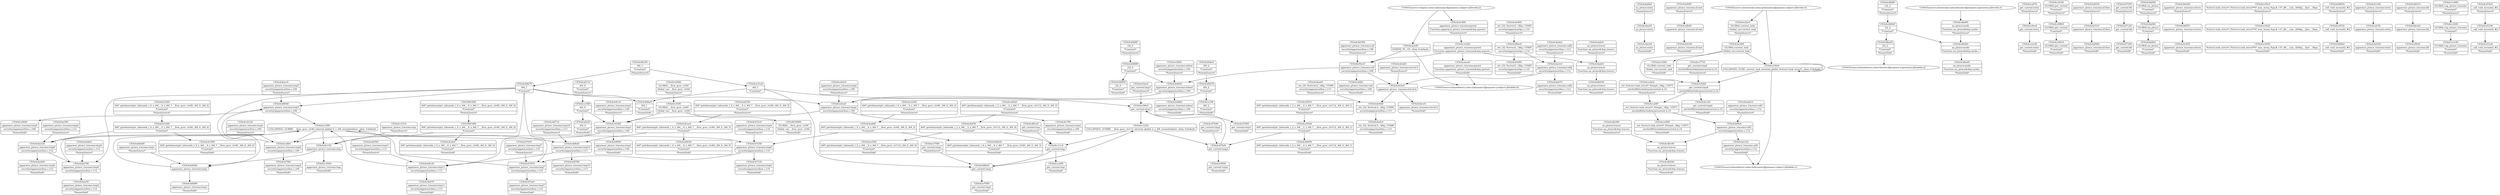 digraph {
	CE0x4cb80d0 [shape=record,shape=Mrecord,label="{CE0x4cb80d0|apparmor_ptrace_traceme:tmp5|security/apparmor/lsm.c,109}"]
	CE0x4cdaa50 [shape=record,shape=Mrecord,label="{CE0x4cdaa50|aa_ptrace:entry}"]
	CE0x4cba400 [shape=record,shape=Mrecord,label="{CE0x4cba400|apparmor_ptrace_traceme:tmp8|security/apparmor/lsm.c,112|*SummSink*}"]
	CE0x4cb4160 [shape=record,shape=Mrecord,label="{CE0x4cb4160|apparmor_ptrace_traceme:if.end|*SummSink*}"]
	CE0x4caee90 [shape=record,shape=Mrecord,label="{CE0x4caee90|VOIDTB_TE:_CE:_elem_0:default:}"]
	CE0x4cdb380 [shape=record,shape=Mrecord,label="{CE0x4cdb380|aa_ptrace:tracee|Function::aa_ptrace&Arg::tracee::|*SummSource*}"]
	CE0x4cdd190 [shape=record,shape=Mrecord,label="{CE0x4cdd190|i64*_getelementptr_inbounds_(_6_x_i64_,_6_x_i64_*___llvm_gcov_ctr40,_i64_0,_i64_5)|*Constant*|*SummSource*}"]
	CE0x4ce5260 [shape=record,shape=Mrecord,label="{CE0x4ce5260|get_current:tmp4|./arch/x86/include/asm/current.h,14}"]
	CE0x4cb72c0 [shape=record,shape=Mrecord,label="{CE0x4cb72c0|apparmor_ptrace_traceme:tmp6|security/apparmor/lsm.c,110|*SummSource*}"]
	CE0x4cb6050 [shape=record,shape=Mrecord,label="{CE0x4cb6050|i64*_getelementptr_inbounds_(_2_x_i64_,_2_x_i64_*___llvm_gcov_ctr112,_i64_0,_i64_1)|*Constant*|*SummSink*}"]
	CE0x4cdb8f0 [shape=record,shape=Mrecord,label="{CE0x4cdb8f0|i32_2|*Constant*|*SummSource*}"]
	CE0x4cc9ee0 [shape=record,shape=Mrecord,label="{CE0x4cc9ee0|get_current:entry}"]
	CE0x4cba790 [shape=record,shape=Mrecord,label="{CE0x4cba790|apparmor_ptrace_traceme:tmp9|security/apparmor/lsm.c,112}"]
	CE0x4ce7600 [shape=record,shape=Mrecord,label="{CE0x4ce7600|get_current:tmp1|*SummSink*}"]
	CE0x4cc9860 [shape=record,shape=Mrecord,label="{CE0x4cc9860|GLOBAL:get_current|*Constant*}"]
	CE0x4b30a10 [shape=record,shape=Mrecord,label="{CE0x4b30a10|apparmor_ptrace_traceme:call|security/apparmor/lsm.c,108}"]
	CE0x4cdba20 [shape=record,shape=Mrecord,label="{CE0x4cdba20|i32_2|*Constant*|*SummSink*}"]
	CE0x4cbc510 [shape=record,shape=Mrecord,label="{CE0x4cbc510|apparmor_ptrace_traceme:if.then}"]
	CE0x4ccb120 [shape=record,shape=Mrecord,label="{CE0x4ccb120|apparmor_ptrace_traceme:tmp4|security/apparmor/lsm.c,109|*SummSource*}"]
	CE0x4cde670 [shape=record,shape=Mrecord,label="{CE0x4cde670|apparmor_ptrace_traceme:tmp11|security/apparmor/lsm.c,113|*SummSink*}"]
	CE0x4cdd430 [shape=record,shape=Mrecord,label="{CE0x4cdd430|i64*_getelementptr_inbounds_(_6_x_i64_,_6_x_i64_*___llvm_gcov_ctr40,_i64_0,_i64_5)|*Constant*|*SummSink*}"]
	CE0x4ccbf20 [shape=record,shape=Mrecord,label="{CE0x4ccbf20|apparmor_ptrace_traceme:call|security/apparmor/lsm.c,108|*SummSink*}"]
	CE0x4ccc540 [shape=record,shape=Mrecord,label="{CE0x4ccc540|i64_0|*Constant*}"]
	CE0x4cd7250 [shape=record,shape=Mrecord,label="{CE0x4cd7250|get_current:bb|*SummSource*}"]
	CE0x4cb6d20 [shape=record,shape=Mrecord,label="{CE0x4cb6d20|apparmor_ptrace_traceme:tmp1}"]
	CE0x4cda8e0 [shape=record,shape=Mrecord,label="{CE0x4cda8e0|GLOBAL:aa_ptrace|*Constant*|*SummSink*}"]
	CE0x4cb9fa0 [shape=record,shape=Mrecord,label="{CE0x4cb9fa0|apparmor_ptrace_traceme:call1|security/apparmor/lsm.c,112}"]
	CE0x4cca070 [shape=record,shape=Mrecord,label="{CE0x4cca070|get_current:entry|*SummSource*}"]
	CE0x4cbc450 [shape=record,shape=Mrecord,label="{CE0x4cbc450|apparmor_ptrace_traceme:return|*SummSink*}"]
	CE0x4cbcc30 [shape=record,shape=Mrecord,label="{CE0x4cbcc30|get_current:tmp4|./arch/x86/include/asm/current.h,14|*SummSink*}"]
	CE0x4ce3650 [shape=record,shape=Mrecord,label="{CE0x4ce3650|%struct.task_struct*_(%struct.task_struct**)*_asm_movq_%gs:$_1:P_,$0_,_r,im,_dirflag_,_fpsr_,_flags_|*SummSink*}"]
	CE0x4cdbd90 [shape=record,shape=Mrecord,label="{CE0x4cdbd90|aa_ptrace:mode|Function::aa_ptrace&Arg::mode::|*SummSource*}"]
	CE0x4cddc30 [shape=record,shape=Mrecord,label="{CE0x4cddc30|apparmor_ptrace_traceme:tmp11|security/apparmor/lsm.c,113}"]
	CE0x4cb6850 [shape=record,shape=Mrecord,label="{CE0x4cb6850|i32_0|*Constant*|*SummSink*}"]
	CE0x4ce32c0 [shape=record,shape=Mrecord,label="{CE0x4ce32c0|GLOBAL:current_task|Global_var:current_task|*SummSource*}"]
	CE0x4cdb030 [shape=record,shape=Mrecord,label="{CE0x4cdb030|aa_ptrace:tracer|Function::aa_ptrace&Arg::tracer::|*SummSink*}"]
	CE0x4cc11c0 [shape=record,shape=Mrecord,label="{CE0x4cc11c0|get_current:tmp}"]
	CE0x4cb48b0 [shape=record,shape=Mrecord,label="{CE0x4cb48b0|apparmor_ptrace_traceme:tobool|security/apparmor/lsm.c,109|*SummSink*}"]
	CE0x4cc0380 [shape=record,shape=Mrecord,label="{CE0x4cc0380|apparmor_ptrace_traceme:tmp3|security/apparmor/lsm.c,109}"]
	CE0x4cd7b90 [shape=record,shape=Mrecord,label="{CE0x4cd7b90|get_current:tmp2|*SummSource*}"]
	CE0x4cb4920 [shape=record,shape=Mrecord,label="{CE0x4cb4920|apparmor_ptrace_traceme:tobool|security/apparmor/lsm.c,109}"]
	CE0x4cb8270 [shape=record,shape=Mrecord,label="{CE0x4cb8270|i64_2|*Constant*}"]
	CE0x4cda640 [shape=record,shape=Mrecord,label="{CE0x4cda640|GLOBAL:aa_ptrace|*Constant*|*SummSource*}"]
	CE0x4cdedc0 [shape=record,shape=Mrecord,label="{CE0x4cdedc0|_ret_i32_%retval.0,_!dbg_!15480|security/apparmor/lsm.c,113|*SummSink*}"]
	CE0x4cca1d0 [shape=record,shape=Mrecord,label="{CE0x4cca1d0|get_current:entry|*SummSink*}"]
	CE0x4cda3c0 [shape=record,shape=Mrecord,label="{CE0x4cda3c0|apparmor_ptrace_traceme:call2|security/apparmor/lsm.c,112}"]
	CE0x4cd7120 [shape=record,shape=Mrecord,label="{CE0x4cd7120|get_current:bb}"]
	CE0x4cc6920 [shape=record,shape=Mrecord,label="{CE0x4cc6920|i64*_getelementptr_inbounds_(_2_x_i64_,_2_x_i64_*___llvm_gcov_ctr112,_i64_0,_i64_0)|*Constant*|*SummSource*}"]
	CE0x4cb88a0 [shape=record,shape=Mrecord,label="{CE0x4cb88a0|_call_void_mcount()_#2|*SummSink*}"]
	CE0x4cc0530 [shape=record,shape=Mrecord,label="{CE0x4cc0530|_call_void_mcount()_#2}"]
	CE0x4ce5ac0 [shape=record,shape=Mrecord,label="{CE0x4ce5ac0|get_current:tmp3|*SummSource*}"]
	CE0x4cbc0e0 [shape=record,shape=Mrecord,label="{CE0x4cbc0e0|i64*_getelementptr_inbounds_(_6_x_i64_,_6_x_i64_*___llvm_gcov_ctr40,_i64_0,_i64_0)|*Constant*|*SummSink*}"]
	CE0x4ce36e0 [shape=record,shape=Mrecord,label="{CE0x4ce36e0|COLLAPSED:_GCRE_current_task_external_global_%struct.task_struct*:_elem_0:default:}"]
	CE0x4cb1c60 [shape=record,shape=Mrecord,label="{CE0x4cb1c60|apparmor_ptrace_traceme:entry|*SummSource*}"]
	CE0x4cca2e0 [shape=record,shape=Mrecord,label="{CE0x4cca2e0|_ret_%struct.task_struct*_%tmp4,_!dbg_!15471|./arch/x86/include/asm/current.h,14|*SummSource*}"]
	CE0x4cbb3a0 [shape=record,shape=Mrecord,label="{CE0x4cbb3a0|apparmor_ptrace_traceme:bb}"]
	CE0x4cde9d0 [shape=record,shape=Mrecord,label="{CE0x4cde9d0|_ret_i32_%retval.0,_!dbg_!15480|security/apparmor/lsm.c,113}"]
	CE0x4cb29d0 [shape=record,shape=Mrecord,label="{CE0x4cb29d0|apparmor_ptrace_traceme:if.then|*SummSink*}"]
	CE0x4cb9850 [shape=record,shape=Mrecord,label="{CE0x4cb9850|apparmor_ptrace_traceme:tmp3|security/apparmor/lsm.c,109|*SummSink*}"]
	CE0x4cc3500 [shape=record,shape=Mrecord,label="{CE0x4cc3500|apparmor_ptrace_traceme:tmp|*SummSink*}"]
	CE0x4cdcec0 [shape=record,shape=Mrecord,label="{CE0x4cdcec0|apparmor_ptrace_traceme:retval.0|*SummSink*}"]
	"CONST[source:0(mediator),value:2(dynamic)][purpose:{subject}][SnkIdx:0]"
	CE0x4c1e080 [shape=record,shape=Mrecord,label="{CE0x4c1e080|GLOBAL:cap_ptrace_traceme|*Constant*|*SummSource*}"]
	CE0x4cb6b70 [shape=record,shape=Mrecord,label="{CE0x4cb6b70|i64_1|*Constant*}"]
	CE0x4cb6d90 [shape=record,shape=Mrecord,label="{CE0x4cb6d90|apparmor_ptrace_traceme:tmp1|*SummSink*}"]
	CE0x4ce3360 [shape=record,shape=Mrecord,label="{CE0x4ce3360|GLOBAL:current_task|Global_var:current_task|*SummSink*}"]
	CE0x4cbc790 [shape=record,shape=Mrecord,label="{CE0x4cbc790|apparmor_ptrace_traceme:tmp2|security/apparmor/lsm.c,109|*SummSink*}"]
	"CONST[source:0(mediator),value:0(static)][purpose:{operation}][SnkIdx:2]"
	CE0x4cb6be0 [shape=record,shape=Mrecord,label="{CE0x4cb6be0|i64_1|*Constant*|*SummSink*}"]
	CE0x4cd7dc0 [shape=record,shape=Mrecord,label="{CE0x4cd7dc0|_call_void_mcount()_#2|*SummSource*}"]
	CE0x4c1e220 [shape=record,shape=Mrecord,label="{CE0x4c1e220|apparmor_ptrace_traceme:parent|Function::apparmor_ptrace_traceme&Arg::parent::}"]
	CE0x4cbb4d0 [shape=record,shape=Mrecord,label="{CE0x4cbb4d0|apparmor_ptrace_traceme:tmp1|*SummSource*}"]
	CE0x4cb7f60 [shape=record,shape=Mrecord,label="{CE0x4cb7f60|apparmor_ptrace_traceme:tmp4|security/apparmor/lsm.c,109|*SummSink*}"]
	CE0x4cb1800 [shape=record,shape=Mrecord,label="{CE0x4cb1800|i64*_getelementptr_inbounds_(_6_x_i64_,_6_x_i64_*___llvm_gcov_ctr40,_i64_0,_i64_4)|*Constant*|*SummSink*}"]
	CE0x4cdbd20 [shape=record,shape=Mrecord,label="{CE0x4cdbd20|aa_ptrace:mode|Function::aa_ptrace&Arg::mode::}"]
	CE0x4caf220 [shape=record,shape=Mrecord,label="{CE0x4caf220|i64_0|*Constant*|*SummSink*}"]
	CE0x4ccafb0 [shape=record,shape=Mrecord,label="{CE0x4ccafb0|apparmor_ptrace_traceme:tmp4|security/apparmor/lsm.c,109}"]
	CE0x4cb40f0 [shape=record,shape=Mrecord,label="{CE0x4cb40f0|apparmor_ptrace_traceme:if.end|*SummSource*}"]
	CE0x4cba010 [shape=record,shape=Mrecord,label="{CE0x4cba010|apparmor_ptrace_traceme:call1|security/apparmor/lsm.c,112|*SummSource*}"]
	CE0x4cdbbc0 [shape=record,shape=Mrecord,label="{CE0x4cdbbc0|_ret_i32_%error.0,_!dbg_!15485|security/apparmor/ipc.c,110}"]
	CE0x4cdb540 [shape=record,shape=Mrecord,label="{CE0x4cdb540|aa_ptrace:tracee|Function::aa_ptrace&Arg::tracee::|*SummSink*}"]
	CE0x4cb5f10 [shape=record,shape=Mrecord,label="{CE0x4cb5f10|i64*_getelementptr_inbounds_(_2_x_i64_,_2_x_i64_*___llvm_gcov_ctr112,_i64_0,_i64_1)|*Constant*|*SummSource*}"]
	CE0x4cb2520 [shape=record,shape=Mrecord,label="{CE0x4cb2520|apparmor_ptrace_traceme:entry|*SummSink*}"]
	CE0x4cb1540 [shape=record,shape=Mrecord,label="{CE0x4cb1540|i64*_getelementptr_inbounds_(_6_x_i64_,_6_x_i64_*___llvm_gcov_ctr40,_i64_0,_i64_4)|*Constant*|*SummSource*}"]
	CE0x4cdafc0 [shape=record,shape=Mrecord,label="{CE0x4cdafc0|aa_ptrace:tracer|Function::aa_ptrace&Arg::tracer::|*SummSource*}"]
	"CONST[source:2(external),value:2(dynamic)][purpose:{object}][SrcIdx:4]"
	CE0x4cc0f20 [shape=record,shape=Mrecord,label="{CE0x4cc0f20|apparmor_ptrace_traceme:tobool|security/apparmor/lsm.c,109|*SummSource*}"]
	CE0x4caf110 [shape=record,shape=Mrecord,label="{CE0x4caf110|i64_0|*Constant*|*SummSource*}"]
	CE0x4cb7870 [shape=record,shape=Mrecord,label="{CE0x4cb7870|apparmor_ptrace_traceme:tmp7|security/apparmor/lsm.c,110}"]
	CE0x4cb6f70 [shape=record,shape=Mrecord,label="{CE0x4cb6f70|apparmor_ptrace_traceme:return}"]
	CE0x4cde500 [shape=record,shape=Mrecord,label="{CE0x4cde500|apparmor_ptrace_traceme:tmp11|security/apparmor/lsm.c,113|*SummSource*}"]
	CE0x4cb7330 [shape=record,shape=Mrecord,label="{CE0x4cb7330|apparmor_ptrace_traceme:tmp6|security/apparmor/lsm.c,110|*SummSink*}"]
	CE0x4cda470 [shape=record,shape=Mrecord,label="{CE0x4cda470|apparmor_ptrace_traceme:call2|security/apparmor/lsm.c,112|*SummSink*}"]
	CE0x4cdb6e0 [shape=record,shape=Mrecord,label="{CE0x4cdb6e0|i32_2|*Constant*}"]
	CE0x4cb82e0 [shape=record,shape=Mrecord,label="{CE0x4cb82e0|i64_2|*Constant*|*SummSource*}"]
	CE0x4ce58e0 [shape=record,shape=Mrecord,label="{CE0x4ce58e0|get_current:tmp3}"]
	CE0x4cbc150 [shape=record,shape=Mrecord,label="{CE0x4cbc150|apparmor_ptrace_traceme:tmp}"]
	CE0x4cba8a0 [shape=record,shape=Mrecord,label="{CE0x4cba8a0|apparmor_ptrace_traceme:tmp9|security/apparmor/lsm.c,112|*SummSource*}"]
	CE0x4cb7ae0 [shape=record,shape=Mrecord,label="{CE0x4cb7ae0|apparmor_ptrace_traceme:tmp7|security/apparmor/lsm.c,110|*SummSink*}"]
	CE0x4cbc580 [shape=record,shape=Mrecord,label="{CE0x4cbc580|apparmor_ptrace_traceme:parent|Function::apparmor_ptrace_traceme&Arg::parent::|*SummSource*}"]
	CE0x4cd7d00 [shape=record,shape=Mrecord,label="{CE0x4cd7d00|get_current:tmp3|*SummSink*}"]
	CE0x4cb4c10 [shape=record,shape=Mrecord,label="{CE0x4cb4c10|apparmor_ptrace_traceme:tmp3|security/apparmor/lsm.c,109|*SummSource*}"]
	CE0x4ce3420 [shape=record,shape=Mrecord,label="{CE0x4ce3420|%struct.task_struct*_(%struct.task_struct**)*_asm_movq_%gs:$_1:P_,$0_,_r,im,_dirflag_,_fpsr_,_flags_}"]
	CE0x4ccbca0 [shape=record,shape=Mrecord,label="{CE0x4ccbca0|apparmor_ptrace_traceme:tmp2|security/apparmor/lsm.c,109}"]
	CE0x4cdc990 [shape=record,shape=Mrecord,label="{CE0x4cdc990|_ret_i32_%error.0,_!dbg_!15485|security/apparmor/ipc.c,110|*SummSink*}"]
	CE0x4cd73d0 [shape=record,shape=Mrecord,label="{CE0x4cd73d0|get_current:bb|*SummSink*}"]
	CE0x4cc9d10 [shape=record,shape=Mrecord,label="{CE0x4cc9d10|GLOBAL:get_current|*Constant*|*SummSink*}"]
	CE0x4cdc060 [shape=record,shape=Mrecord,label="{CE0x4cdc060|_ret_i32_%error.0,_!dbg_!15485|security/apparmor/ipc.c,110|*SummSource*}"]
	CE0x4cba390 [shape=record,shape=Mrecord,label="{CE0x4cba390|apparmor_ptrace_traceme:tmp8|security/apparmor/lsm.c,112|*SummSource*}"]
	CE0x4cb6c50 [shape=record,shape=Mrecord,label="{CE0x4cb6c50|i64_1|*Constant*|*SummSource*}"]
	CE0x4cba120 [shape=record,shape=Mrecord,label="{CE0x4cba120|apparmor_ptrace_traceme:call1|security/apparmor/lsm.c,112|*SummSink*}"]
	CE0x4cbcd00 [shape=record,shape=Mrecord,label="{CE0x4cbcd00|GLOBAL:current_task|Global_var:current_task}"]
	"CONST[source:2(external),value:0(static)][purpose:{operation}][SrcIdx:3]"
	CE0x4cca590 [shape=record,shape=Mrecord,label="{CE0x4cca590|_ret_%struct.task_struct*_%tmp4,_!dbg_!15471|./arch/x86/include/asm/current.h,14|*SummSink*}"]
	CE0x4cdd710 [shape=record,shape=Mrecord,label="{CE0x4cdd710|apparmor_ptrace_traceme:tmp10|security/apparmor/lsm.c,113|*SummSource*}"]
	CE0x4cc1230 [shape=record,shape=Mrecord,label="{CE0x4cc1230|COLLAPSED:_GCMRE___llvm_gcov_ctr112_internal_global_2_x_i64_zeroinitializer:_elem_0:default:}"]
	CE0x4ce7590 [shape=record,shape=Mrecord,label="{CE0x4ce7590|get_current:tmp1|*SummSource*}"]
	CE0x4cb6680 [shape=record,shape=Mrecord,label="{CE0x4cb6680|i32_0|*Constant*}"]
	CE0x4b30890 [shape=record,shape=Mrecord,label="{CE0x4b30890|GLOBAL:__llvm_gcov_ctr40|Global_var:__llvm_gcov_ctr40|*SummSink*}"]
	CE0x4cb2930 [shape=record,shape=Mrecord,label="{CE0x4cb2930|apparmor_ptrace_traceme:if.then|*SummSource*}"]
	CE0x4cda6b0 [shape=record,shape=Mrecord,label="{CE0x4cda6b0|GLOBAL:aa_ptrace|*Constant*}"]
	CE0x4cdadc0 [shape=record,shape=Mrecord,label="{CE0x4cdadc0|aa_ptrace:tracer|Function::aa_ptrace&Arg::tracer::}"]
	CE0x4cb14d0 [shape=record,shape=Mrecord,label="{CE0x4cb14d0|i64*_getelementptr_inbounds_(_6_x_i64_,_6_x_i64_*___llvm_gcov_ctr40,_i64_0,_i64_4)|*Constant*}"]
	CE0x4cbadd0 [shape=record,shape=Mrecord,label="{CE0x4cbadd0|i64*_getelementptr_inbounds_(_6_x_i64_,_6_x_i64_*___llvm_gcov_ctr40,_i64_0,_i64_3)|*Constant*}"]
	CE0x4cbb240 [shape=record,shape=Mrecord,label="{CE0x4cbb240|apparmor_ptrace_traceme:return|*SummSource*}"]
	CE0x4cb8830 [shape=record,shape=Mrecord,label="{CE0x4cb8830|_call_void_mcount()_#2|*SummSource*}"]
	CE0x4ce56d0 [shape=record,shape=Mrecord,label="{CE0x4ce56d0|i64*_getelementptr_inbounds_(_2_x_i64_,_2_x_i64_*___llvm_gcov_ctr112,_i64_0,_i64_1)|*Constant*}"]
	CE0x4cdd6a0 [shape=record,shape=Mrecord,label="{CE0x4cdd6a0|apparmor_ptrace_traceme:tmp10|security/apparmor/lsm.c,113}"]
	CE0x4cdbe60 [shape=record,shape=Mrecord,label="{CE0x4cdbe60|aa_ptrace:mode|Function::aa_ptrace&Arg::mode::|*SummSink*}"]
	CE0x4cd81a0 [shape=record,shape=Mrecord,label="{CE0x4cd81a0|get_current:tmp|*SummSource*}"]
	CE0x4cdacb0 [shape=record,shape=Mrecord,label="{CE0x4cdacb0|aa_ptrace:entry|*SummSink*}"]
	CE0x4ccc600 [shape=record,shape=Mrecord,label="{CE0x4ccc600|GLOBAL:cap_ptrace_traceme|*Constant*}"]
	CE0x4ccc3f0 [shape=record,shape=Mrecord,label="{CE0x4ccc3f0|i64_2|*Constant*|*SummSink*}"]
	CE0x4cdcbc0 [shape=record,shape=Mrecord,label="{CE0x4cdcbc0|apparmor_ptrace_traceme:retval.0}"]
	CE0x4cdcd20 [shape=record,shape=Mrecord,label="{CE0x4cdcd20|apparmor_ptrace_traceme:retval.0|*SummSource*}"]
	CE0x4cb7930 [shape=record,shape=Mrecord,label="{CE0x4cb7930|apparmor_ptrace_traceme:tmp7|security/apparmor/lsm.c,110|*SummSource*}"]
	CE0x4cdea40 [shape=record,shape=Mrecord,label="{CE0x4cdea40|_ret_i32_%retval.0,_!dbg_!15480|security/apparmor/lsm.c,113|*SummSource*}"]
	CE0x4cbacc0 [shape=record,shape=Mrecord,label="{CE0x4cbacc0|apparmor_ptrace_traceme:tmp5|security/apparmor/lsm.c,109|*SummSource*}"]
	CE0x4cd8be0 [shape=record,shape=Mrecord,label="{CE0x4cd8be0|get_current:tmp1}"]
	CE0x4cafb90 [shape=record,shape=Mrecord,label="{CE0x4cafb90|apparmor_ptrace_traceme:if.end}"]
	CE0x4caeca0 [shape=record,shape=Mrecord,label="{CE0x4caeca0|apparmor_ptrace_traceme:parent|Function::apparmor_ptrace_traceme&Arg::parent::|*SummSink*}"]
	CE0x4cdb100 [shape=record,shape=Mrecord,label="{CE0x4cdb100|aa_ptrace:tracee|Function::aa_ptrace&Arg::tracee::}"]
	CE0x4ce5100 [shape=record,shape=Mrecord,label="{CE0x4ce5100|_call_void_mcount()_#2}"]
	CE0x4cb66f0 [shape=record,shape=Mrecord,label="{CE0x4cb66f0|i32_0|*Constant*|*SummSource*}"]
	CE0x4cba320 [shape=record,shape=Mrecord,label="{CE0x4cba320|apparmor_ptrace_traceme:tmp8|security/apparmor/lsm.c,112}"]
	CE0x4cda4e0 [shape=record,shape=Mrecord,label="{CE0x4cda4e0|apparmor_ptrace_traceme:call2|security/apparmor/lsm.c,112|*SummSource*}"]
	CE0x4cd7b20 [shape=record,shape=Mrecord,label="{CE0x4cd7b20|get_current:tmp2}"]
	CE0x4cc0b90 [shape=record,shape=Mrecord,label="{CE0x4cc0b90|apparmor_ptrace_traceme:tmp5|security/apparmor/lsm.c,109|*SummSink*}"]
	CE0x5843f20 [shape=record,shape=Mrecord,label="{CE0x5843f20|i64*_getelementptr_inbounds_(_6_x_i64_,_6_x_i64_*___llvm_gcov_ctr40,_i64_0,_i64_0)|*Constant*|*SummSource*}"]
	CE0x4cc0c90 [shape=record,shape=Mrecord,label="{CE0x4cc0c90|i64*_getelementptr_inbounds_(_6_x_i64_,_6_x_i64_*___llvm_gcov_ctr40,_i64_0,_i64_3)|*Constant*|*SummSource*}"]
	CE0x4cca4f0 [shape=record,shape=Mrecord,label="{CE0x4cca4f0|_ret_%struct.task_struct*_%tmp4,_!dbg_!15471|./arch/x86/include/asm/current.h,14}"]
	CE0x5843df0 [shape=record,shape=Mrecord,label="{CE0x5843df0|i64*_getelementptr_inbounds_(_6_x_i64_,_6_x_i64_*___llvm_gcov_ctr40,_i64_0,_i64_0)|*Constant*}"]
	CE0x4cec500 [shape=record,shape=Mrecord,label="{CE0x4cec500|i64*_getelementptr_inbounds_(_2_x_i64_,_2_x_i64_*___llvm_gcov_ctr112,_i64_0,_i64_0)|*Constant*|*SummSink*}"]
	CE0x4cb7250 [shape=record,shape=Mrecord,label="{CE0x4cb7250|apparmor_ptrace_traceme:tmp6|security/apparmor/lsm.c,110}"]
	CE0x4cafb20 [shape=record,shape=Mrecord,label="{CE0x4cafb20|apparmor_ptrace_traceme:bb|*SummSink*}"]
	CE0x4cdef30 [shape=record,shape=Mrecord,label="{CE0x4cdef30|i64*_getelementptr_inbounds_(_2_x_i64_,_2_x_i64_*___llvm_gcov_ctr112,_i64_0,_i64_0)|*Constant*}"]
	CE0x4ce5850 [shape=record,shape=Mrecord,label="{CE0x4ce5850|get_current:tmp2|*SummSink*}"]
	CE0x4ce35c0 [shape=record,shape=Mrecord,label="{CE0x4ce35c0|%struct.task_struct*_(%struct.task_struct**)*_asm_movq_%gs:$_1:P_,$0_,_r,im,_dirflag_,_fpsr_,_flags_|*SummSource*}"]
	"CONST[source:1(input),value:2(dynamic)][purpose:{subject}][SrcIdx:2]"
	CE0x4cbb410 [shape=record,shape=Mrecord,label="{CE0x4cbb410|apparmor_ptrace_traceme:bb|*SummSource*}"]
	CE0x4ccbd10 [shape=record,shape=Mrecord,label="{CE0x4ccbd10|apparmor_ptrace_traceme:tmp2|security/apparmor/lsm.c,109|*SummSource*}"]
	CE0x4cc03f0 [shape=record,shape=Mrecord,label="{CE0x4cc03f0|GLOBAL:__llvm_gcov_ctr40|Global_var:__llvm_gcov_ctr40}"]
	CE0x4cc9c50 [shape=record,shape=Mrecord,label="{CE0x4cc9c50|GLOBAL:get_current|*Constant*|*SummSource*}"]
	CE0x4c1e140 [shape=record,shape=Mrecord,label="{CE0x4c1e140|GLOBAL:cap_ptrace_traceme|*Constant*|*SummSink*}"]
	CE0x4ccc290 [shape=record,shape=Mrecord,label="{CE0x4ccc290|get_current:tmp|*SummSink*}"]
	CE0x4ce7730 [shape=record,shape=Mrecord,label="{CE0x4ce7730|get_current:tmp4|./arch/x86/include/asm/current.h,14|*SummSource*}"]
	CE0x4cc3310 [shape=record,shape=Mrecord,label="{CE0x4cc3310|apparmor_ptrace_traceme:tmp|*SummSource*}"]
	CE0x4cb6390 [shape=record,shape=Mrecord,label="{CE0x4cb6390|apparmor_ptrace_traceme:call|security/apparmor/lsm.c,108|*SummSource*}"]
	CE0x4cc0460 [shape=record,shape=Mrecord,label="{CE0x4cc0460|GLOBAL:__llvm_gcov_ctr40|Global_var:__llvm_gcov_ctr40|*SummSource*}"]
	CE0x4ce51a0 [shape=record,shape=Mrecord,label="{CE0x4ce51a0|_call_void_mcount()_#2|*SummSink*}"]
	CE0x4cdcac0 [shape=record,shape=Mrecord,label="{CE0x4cdcac0|i64*_getelementptr_inbounds_(_6_x_i64_,_6_x_i64_*___llvm_gcov_ctr40,_i64_0,_i64_5)|*Constant*}"]
	CE0x4cc3380 [shape=record,shape=Mrecord,label="{CE0x4cc3380|COLLAPSED:_GCMRE___llvm_gcov_ctr40_internal_global_6_x_i64_zeroinitializer:_elem_0:default:}"]
	CE0x4cbaa50 [shape=record,shape=Mrecord,label="{CE0x4cbaa50|apparmor_ptrace_traceme:tmp9|security/apparmor/lsm.c,112|*SummSink*}"]
	CE0x4cb8e20 [shape=record,shape=Mrecord,label="{CE0x4cb8e20|i64*_getelementptr_inbounds_(_6_x_i64_,_6_x_i64_*___llvm_gcov_ctr40,_i64_0,_i64_3)|*Constant*|*SummSink*}"]
	CE0x4cdabb0 [shape=record,shape=Mrecord,label="{CE0x4cdabb0|aa_ptrace:entry|*SummSource*}"]
	"CONST[source:0(mediator),value:2(dynamic)][purpose:{object}][SnkIdx:1]"
	CE0x4cafc50 [shape=record,shape=Mrecord,label="{CE0x4cafc50|apparmor_ptrace_traceme:entry}"]
	CE0x4ce31a0 [shape=record,shape=Mrecord,label="{CE0x4ce31a0|i64_1|*Constant*}"]
	CE0x4cdd780 [shape=record,shape=Mrecord,label="{CE0x4cdd780|apparmor_ptrace_traceme:tmp10|security/apparmor/lsm.c,113|*SummSink*}"]
	CE0x4ce7730 -> CE0x4ce5260
	CE0x4ce36e0 -> CE0x4ce5260
	"CONST[source:2(external),value:2(dynamic)][purpose:{object}][SrcIdx:4]" -> CE0x4ce32c0
	CE0x5843df0 -> CE0x4cbc0e0
	CE0x4cbc150 -> CE0x4cc3500
	CE0x4caeca0 -> "CONST[source:0(mediator),value:2(dynamic)][purpose:{subject}][SnkIdx:0]"
	CE0x4cdd6a0 -> CE0x4cddc30
	CE0x4cdb8f0 -> CE0x4cdb6e0
	CE0x4cdadc0 -> CE0x4cdb030
	CE0x4cb6c50 -> CE0x4ce31a0
	CE0x4cb5f10 -> CE0x4ce56d0
	CE0x4ce31a0 -> CE0x4ce58e0
	CE0x4ce36e0 -> CE0x4ce36e0
	CE0x4cc11c0 -> CE0x4cd8be0
	CE0x4cb6680 -> CE0x4cb6850
	CE0x4ce56d0 -> CE0x4cb6050
	CE0x4cb4c10 -> CE0x4cc0380
	CE0x4cc9860 -> CE0x4cc9d10
	CE0x4ccc540 -> CE0x4cc0380
	CE0x4ce7590 -> CE0x4cd8be0
	CE0x4cdbbc0 -> CE0x4cda3c0
	CE0x4cdcbc0 -> CE0x4cdcec0
	CE0x5843df0 -> CE0x4cbc150
	CE0x4cde500 -> CE0x4cddc30
	CE0x4cc03f0 -> CE0x4b30890
	CE0x4cdaa50 -> CE0x4cdacb0
	CE0x4cb8270 -> CE0x4ccbca0
	CE0x4cb6f70 -> CE0x4cbc450
	CE0x4cb8830 -> CE0x4cc0530
	CE0x4cda3c0 -> CE0x4cdcbc0
	CE0x4cddc30 -> CE0x4cde670
	CE0x4ce58e0 -> CE0x4cc1230
	CE0x4cd7dc0 -> CE0x4ce5100
	CE0x4cbc150 -> CE0x4cb6d20
	CE0x4cbc580 -> CE0x4c1e220
	CE0x4ccafb0 -> CE0x4cb80d0
	CE0x4cc3380 -> CE0x4cba320
	CE0x4ccbca0 -> CE0x4cbc790
	CE0x4cc0460 -> CE0x4cc03f0
	CE0x4cb14d0 -> CE0x4cb1800
	"CONST[source:2(external),value:2(dynamic)][purpose:{object}][SrcIdx:4]" -> CE0x4ce36e0
	CE0x4caee90 -> "CONST[source:0(mediator),value:2(dynamic)][purpose:{subject}][SnkIdx:0]"
	CE0x4cb7250 -> CE0x4cb7870
	CE0x4cb66f0 -> CE0x4cb6680
	CE0x4cc03f0 -> CE0x4cc0380
	CE0x4ce3420 -> CE0x4ce3650
	CE0x4cba8a0 -> CE0x4cba790
	"CONST[source:1(input),value:2(dynamic)][purpose:{subject}][SrcIdx:2]" -> CE0x4cbc580
	CE0x4cbb410 -> CE0x4cbb3a0
	CE0x4cc1230 -> CE0x4cd7b20
	CE0x4cdb6e0 -> CE0x4cdbd20
	CE0x4ccc540 -> CE0x4caf220
	CE0x4cb6b70 -> CE0x4ccbca0
	CE0x4cb7250 -> CE0x4cb7330
	CE0x4cdd6a0 -> CE0x4cdd780
	CE0x4cdea40 -> CE0x4cde9d0
	CE0x4cba320 -> CE0x4cba790
	CE0x4cdcac0 -> CE0x4cdd430
	CE0x4cc0380 -> CE0x4ccafb0
	CE0x4cc0530 -> CE0x4cb88a0
	CE0x4cdcd20 -> CE0x4cdcbc0
	CE0x4cca2e0 -> CE0x4cca4f0
	CE0x4cdbbc0 -> CE0x4cdc990
	CE0x4cba120 -> "CONST[source:0(mediator),value:2(dynamic)][purpose:{object}][SnkIdx:1]"
	CE0x4cdb6e0 -> CE0x4cdba20
	CE0x4cb7930 -> CE0x4cb7870
	CE0x4b30a10 -> CE0x4cdcbc0
	CE0x4cdcbc0 -> CE0x4cde9d0
	CE0x4cb40f0 -> CE0x4cafb90
	CE0x4cb4920 -> CE0x4ccbca0
	CE0x4cbadd0 -> CE0x4cb7250
	CE0x4ce36e0 -> "CONST[source:0(mediator),value:2(dynamic)][purpose:{object}][SnkIdx:1]"
	CE0x4cdba20 -> "CONST[source:0(mediator),value:0(static)][purpose:{operation}][SnkIdx:2]"
	CE0x4cdabb0 -> CE0x4cdaa50
	CE0x4cba320 -> CE0x4cba400
	CE0x4ce32c0 -> CE0x4cbcd00
	CE0x4ce56d0 -> CE0x4cd7b20
	CE0x4cda640 -> CE0x4cda6b0
	CE0x4cdef30 -> CE0x4cc11c0
	CE0x4cb80d0 -> CE0x4cc0b90
	CE0x4cd7250 -> CE0x4cd7120
	CE0x4cb9fa0 -> CE0x4cdb100
	CE0x4cdd710 -> CE0x4cdd6a0
	CE0x4cba790 -> CE0x4cc3380
	CE0x4cda6b0 -> CE0x4cda8e0
	CE0x4cba790 -> CE0x4cbaa50
	CE0x4cb82e0 -> CE0x4cb8270
	CE0x4c1e220 -> CE0x4b30a10
	CE0x4cb6b70 -> CE0x4cddc30
	CE0x4cb6d20 -> CE0x4cb6d90
	CE0x4cb6b70 -> CE0x4cba790
	CE0x4cda3c0 -> CE0x4cda470
	CE0x4c1e220 -> CE0x4cdadc0
	CE0x4ce31a0 -> CE0x4cb6be0
	CE0x4cdef30 -> CE0x4cec500
	CE0x4cbacc0 -> CE0x4cb80d0
	CE0x4cdb100 -> CE0x4cdb540
	CE0x4cba010 -> CE0x4cb9fa0
	CE0x4cc1230 -> CE0x4cc11c0
	CE0x4cd7120 -> CE0x4cd73d0
	CE0x4ccc600 -> CE0x4c1e140
	CE0x4ccbca0 -> CE0x4cc0380
	"CONST[source:2(external),value:0(static)][purpose:{operation}][SrcIdx:3]" -> CE0x4cdbd90
	CE0x4c1e220 -> CE0x4caeca0
	CE0x4cdc060 -> CE0x4cdbbc0
	CE0x4ce58e0 -> CE0x4cd7d00
	CE0x4cde9d0 -> CE0x4cdedc0
	CE0x4cdbd20 -> CE0x4cdbe60
	CE0x4cbcd00 -> CE0x4ce5260
	CE0x4caee90 -> CE0x4b30a10
	CE0x4cb4920 -> CE0x4cb48b0
	CE0x4ce5ac0 -> CE0x4ce58e0
	CE0x4cc11c0 -> CE0x4ccc290
	CE0x4b30a10 -> CE0x4ccbf20
	CE0x4cd7b90 -> CE0x4cd7b20
	CE0x4cb7870 -> CE0x4cc3380
	CE0x4cb1540 -> CE0x4cb14d0
	CE0x4cb2930 -> CE0x4cbc510
	CE0x4ccb120 -> CE0x4ccafb0
	CE0x4cd7b20 -> CE0x4ce5850
	CE0x4cc3380 -> CE0x4cb7250
	CE0x4cba390 -> CE0x4cba320
	CE0x4cc3380 -> CE0x4ccafb0
	CE0x4cddc30 -> CE0x4cc3380
	CE0x4cbb3a0 -> CE0x4cafb20
	CE0x4cbcd00 -> CE0x4ce3360
	CE0x4cb72c0 -> CE0x4cb7250
	CE0x4cc6920 -> CE0x4cdef30
	CE0x4cafc50 -> CE0x4cb2520
	CE0x4cc3380 -> CE0x4cbc150
	CE0x4cdd190 -> CE0x4cdcac0
	CE0x4ccbd10 -> CE0x4ccbca0
	CE0x4cb6d20 -> CE0x4cc3380
	CE0x4cb7870 -> CE0x4cb7ae0
	CE0x4cb9fa0 -> CE0x4cba120
	CE0x4cb1c60 -> CE0x4cafc50
	CE0x4cdcac0 -> CE0x4cdd6a0
	CE0x4cc9c50 -> CE0x4cc9860
	CE0x4cafb90 -> CE0x4cb4160
	CE0x4cd7b20 -> CE0x4ce58e0
	CE0x4cc0f20 -> CE0x4cb4920
	CE0x4cb6b70 -> CE0x4cb6be0
	CE0x4cc3310 -> CE0x4cbc150
	CE0x4cb6680 -> CE0x4cb4920
	CE0x4caf110 -> CE0x4ccc540
	CE0x4cbadd0 -> CE0x4cb8e20
	CE0x4cbb4d0 -> CE0x4cb6d20
	CE0x4cd81a0 -> CE0x4cc11c0
	CE0x4ce35c0 -> CE0x4ce3420
	CE0x4cdb380 -> CE0x4cdb100
	CE0x4cda4e0 -> CE0x4cda3c0
	CE0x4cca4f0 -> CE0x4cb9fa0
	CE0x4ce5100 -> CE0x4ce51a0
	CE0x4cb6390 -> CE0x4b30a10
	CE0x4cca070 -> CE0x4cc9ee0
	CE0x4ccafb0 -> CE0x4cb7f60
	CE0x4c1e080 -> CE0x4ccc600
	CE0x4cc0380 -> CE0x4cb9850
	CE0x4cb80d0 -> CE0x4cc3380
	CE0x4cc0c90 -> CE0x4cbadd0
	CE0x4cb6b70 -> CE0x4cb80d0
	CE0x4cbcd00 -> CE0x4ce36e0
	CE0x4ce5260 -> CE0x4cca4f0
	CE0x4cd8be0 -> CE0x4cc1230
	CE0x4cb6c50 -> CE0x4cb6b70
	CE0x4cc3380 -> CE0x4cdd6a0
	CE0x4b30a10 -> CE0x4cb4920
	CE0x4ce5260 -> CE0x4cbcc30
	CE0x4cc9ee0 -> CE0x4cca1d0
	CE0x4ce31a0 -> CE0x4cd8be0
	CE0x5843f20 -> CE0x5843df0
	CE0x4cbc510 -> CE0x4cb29d0
	CE0x4cb6b70 -> CE0x4cb6d20
	CE0x4cb6b70 -> CE0x4cb7870
	CE0x4cb8270 -> CE0x4ccc3f0
	"CONST[source:1(input),value:2(dynamic)][purpose:{subject}][SrcIdx:2]" -> CE0x4caee90
	CE0x4cdafc0 -> CE0x4cdadc0
	CE0x4cbb240 -> CE0x4cb6f70
	CE0x4cdbd90 -> CE0x4cdbd20
	CE0x4cca4f0 -> CE0x4cca590
	CE0x4cd8be0 -> CE0x4ce7600
	CE0x4cb14d0 -> CE0x4cba320
}